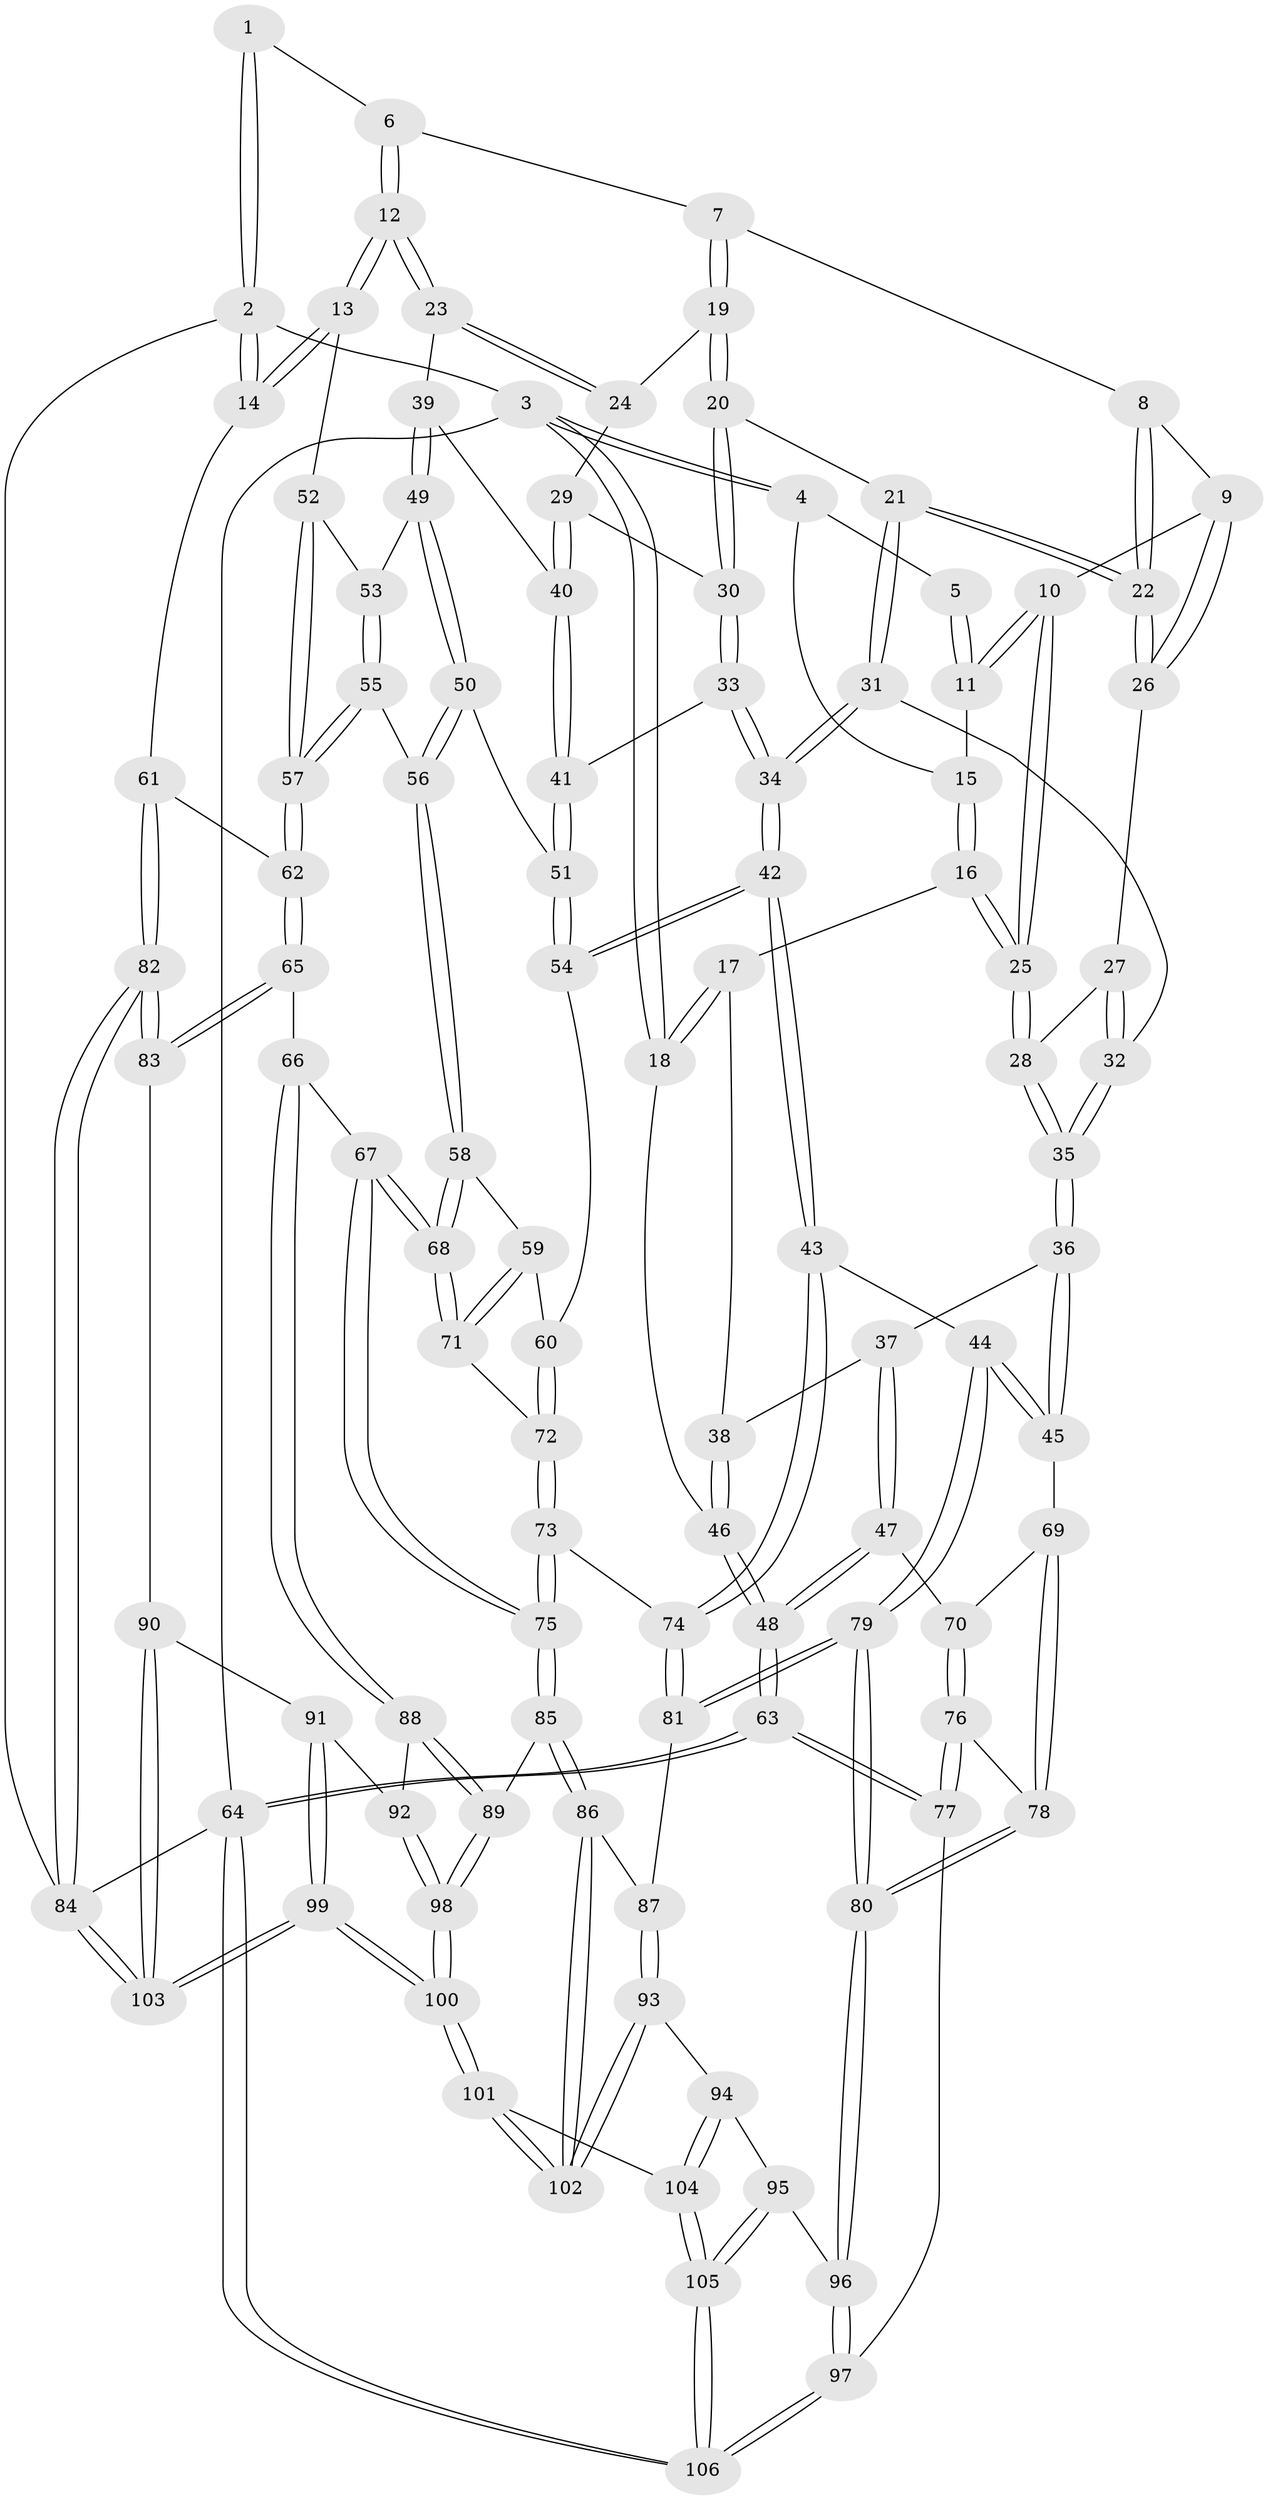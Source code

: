 // Generated by graph-tools (version 1.1) at 2025/51/03/09/25 03:51:05]
// undirected, 106 vertices, 262 edges
graph export_dot {
graph [start="1"]
  node [color=gray90,style=filled];
  1 [pos="+0.7266345890721991+0"];
  2 [pos="+1+0"];
  3 [pos="+0+0"];
  4 [pos="+0+0"];
  5 [pos="+0.4312850842677671+0"];
  6 [pos="+0.7276040634019469+0"];
  7 [pos="+0.7182864420826608+0"];
  8 [pos="+0.6335426509344221+0.011217309084926705"];
  9 [pos="+0.4197333928647377+0.0810716418918266"];
  10 [pos="+0.4046882550008716+0.06762848326838765"];
  11 [pos="+0.4040027056296485+0.06454524567040994"];
  12 [pos="+1+0.21925754775179523"];
  13 [pos="+1+0.2345554922443785"];
  14 [pos="+1+0.22986930948048434"];
  15 [pos="+0.20398251211483223+0.04222492999070415"];
  16 [pos="+0.2138182388898651+0.18308189372411407"];
  17 [pos="+0.19254966051358122+0.1902323013817175"];
  18 [pos="+0+0.11469849954694124"];
  19 [pos="+0.7231847014775789+0"];
  20 [pos="+0.6206888270845522+0.20511653223397722"];
  21 [pos="+0.5290104367833588+0.18939556881466293"];
  22 [pos="+0.5033623467094283+0.1545524800602058"];
  23 [pos="+0.8974284161663654+0.22469875613785187"];
  24 [pos="+0.7928139054123654+0.12955947718841654"];
  25 [pos="+0.27164716424387886+0.2054153467758445"];
  26 [pos="+0.47439943322937983+0.13920590147876208"];
  27 [pos="+0.4183645148098534+0.20610301931252337"];
  28 [pos="+0.3011399671270477+0.2579594023249439"];
  29 [pos="+0.6696490888016307+0.24100385747799155"];
  30 [pos="+0.6513293167579681+0.2375986932121864"];
  31 [pos="+0.4989278594701757+0.274063315919666"];
  32 [pos="+0.4301847288447809+0.30217145068064954"];
  33 [pos="+0.6041343736806201+0.3413193254941628"];
  34 [pos="+0.5679863701252934+0.3727546493990336"];
  35 [pos="+0.33289707897378856+0.37123222135659056"];
  36 [pos="+0.3232946298199712+0.42720059302778113"];
  37 [pos="+0.1520009287225223+0.3336920506438009"];
  38 [pos="+0.13939593335838166+0.3148414256628845"];
  39 [pos="+0.8181180259163867+0.2949097613835416"];
  40 [pos="+0.7231338682554302+0.2815201320734907"];
  41 [pos="+0.6940025251843018+0.3616603854812296"];
  42 [pos="+0.5468411234333511+0.4728047122992163"];
  43 [pos="+0.3928330646756488+0.5280181101761318"];
  44 [pos="+0.3485343988440049+0.5100272883120157"];
  45 [pos="+0.33441473081059875+0.5019961204440994"];
  46 [pos="+0+0.2797005684046594"];
  47 [pos="+0.02721213270572463+0.5331608921470807"];
  48 [pos="+0+0.5000756049296259"];
  49 [pos="+0.8105334103274013+0.3599324999755244"];
  50 [pos="+0.7627267566830972+0.44013295835787614"];
  51 [pos="+0.7208622037436926+0.4281107841841003"];
  52 [pos="+0.9234625813033056+0.41378451711900965"];
  53 [pos="+0.8996753091626275+0.413030825950646"];
  54 [pos="+0.5545386085331618+0.4754563095731691"];
  55 [pos="+0.7978567364348383+0.5019061228134579"];
  56 [pos="+0.7917409179756697+0.5009650227336773"];
  57 [pos="+0.9124149526410461+0.5481679820938425"];
  58 [pos="+0.7724881126167792+0.5290236177105758"];
  59 [pos="+0.6595076655654216+0.5482217339313034"];
  60 [pos="+0.600810540894456+0.5222298735833325"];
  61 [pos="+1+0.5029190934194632"];
  62 [pos="+0.9308829834346217+0.5659400899042991"];
  63 [pos="+0+0.936443120476367"];
  64 [pos="+0+1"];
  65 [pos="+0.8817132082215282+0.7101158720601665"];
  66 [pos="+0.8174665784915496+0.7249037612438246"];
  67 [pos="+0.7593580493937944+0.707215061708621"];
  68 [pos="+0.7562087902991446+0.6980317534421963"];
  69 [pos="+0.32393333062391666+0.5062527180130058"];
  70 [pos="+0.03552133897308463+0.5361787576678404"];
  71 [pos="+0.692479328662103+0.6411201986612416"];
  72 [pos="+0.6144393919972632+0.6275717337352164"];
  73 [pos="+0.5595820223094833+0.6935516510289434"];
  74 [pos="+0.45348351450265106+0.6664438609090915"];
  75 [pos="+0.6544647340241837+0.7764012113779062"];
  76 [pos="+0.14211003333608424+0.7724555134372876"];
  77 [pos="+0+0.859067651162338"];
  78 [pos="+0.16896124646890728+0.7777214680967496"];
  79 [pos="+0.27911340662248973+0.8176101194747779"];
  80 [pos="+0.2470769483905078+0.8400000765039966"];
  81 [pos="+0.4294034443722502+0.762716096094248"];
  82 [pos="+1+0.7491379345577682"];
  83 [pos="+0.9558085377894403+0.75411965524527"];
  84 [pos="+1+1"];
  85 [pos="+0.6395196162136842+0.8257431982498072"];
  86 [pos="+0.582344405698922+0.8634713320355918"];
  87 [pos="+0.431633592656555+0.766848256441408"];
  88 [pos="+0.8192624058909179+0.8649198031920774"];
  89 [pos="+0.6953078717539565+0.8844096832541267"];
  90 [pos="+0.9329553243228526+0.8961165128016776"];
  91 [pos="+0.8434152326497133+0.8832938743962097"];
  92 [pos="+0.8196523275916172+0.8655659666582752"];
  93 [pos="+0.4300855635108712+0.9000789083521703"];
  94 [pos="+0.41794855455351143+0.9164176616270373"];
  95 [pos="+0.34040410004360544+0.9155144875262662"];
  96 [pos="+0.25222103049943834+0.874599731281437"];
  97 [pos="+0.20546605926232356+0.9817378201420784"];
  98 [pos="+0.7318128123932729+1"];
  99 [pos="+0.8211847237954722+1"];
  100 [pos="+0.7384920710648927+1"];
  101 [pos="+0.5595555329253663+1"];
  102 [pos="+0.5667976831684554+0.8953823337298973"];
  103 [pos="+1+1"];
  104 [pos="+0.5191090923080883+1"];
  105 [pos="+0.39302079624560754+1"];
  106 [pos="+0.17336761184220656+1"];
  1 -- 2;
  1 -- 2;
  1 -- 6;
  2 -- 3;
  2 -- 14;
  2 -- 14;
  2 -- 84;
  3 -- 4;
  3 -- 4;
  3 -- 18;
  3 -- 18;
  3 -- 64;
  4 -- 5;
  4 -- 15;
  5 -- 11;
  5 -- 11;
  6 -- 7;
  6 -- 12;
  6 -- 12;
  7 -- 8;
  7 -- 19;
  7 -- 19;
  8 -- 9;
  8 -- 22;
  8 -- 22;
  9 -- 10;
  9 -- 26;
  9 -- 26;
  10 -- 11;
  10 -- 11;
  10 -- 25;
  10 -- 25;
  11 -- 15;
  12 -- 13;
  12 -- 13;
  12 -- 23;
  12 -- 23;
  13 -- 14;
  13 -- 14;
  13 -- 52;
  14 -- 61;
  15 -- 16;
  15 -- 16;
  16 -- 17;
  16 -- 25;
  16 -- 25;
  17 -- 18;
  17 -- 18;
  17 -- 38;
  18 -- 46;
  19 -- 20;
  19 -- 20;
  19 -- 24;
  20 -- 21;
  20 -- 30;
  20 -- 30;
  21 -- 22;
  21 -- 22;
  21 -- 31;
  21 -- 31;
  22 -- 26;
  22 -- 26;
  23 -- 24;
  23 -- 24;
  23 -- 39;
  24 -- 29;
  25 -- 28;
  25 -- 28;
  26 -- 27;
  27 -- 28;
  27 -- 32;
  27 -- 32;
  28 -- 35;
  28 -- 35;
  29 -- 30;
  29 -- 40;
  29 -- 40;
  30 -- 33;
  30 -- 33;
  31 -- 32;
  31 -- 34;
  31 -- 34;
  32 -- 35;
  32 -- 35;
  33 -- 34;
  33 -- 34;
  33 -- 41;
  34 -- 42;
  34 -- 42;
  35 -- 36;
  35 -- 36;
  36 -- 37;
  36 -- 45;
  36 -- 45;
  37 -- 38;
  37 -- 47;
  37 -- 47;
  38 -- 46;
  38 -- 46;
  39 -- 40;
  39 -- 49;
  39 -- 49;
  40 -- 41;
  40 -- 41;
  41 -- 51;
  41 -- 51;
  42 -- 43;
  42 -- 43;
  42 -- 54;
  42 -- 54;
  43 -- 44;
  43 -- 74;
  43 -- 74;
  44 -- 45;
  44 -- 45;
  44 -- 79;
  44 -- 79;
  45 -- 69;
  46 -- 48;
  46 -- 48;
  47 -- 48;
  47 -- 48;
  47 -- 70;
  48 -- 63;
  48 -- 63;
  49 -- 50;
  49 -- 50;
  49 -- 53;
  50 -- 51;
  50 -- 56;
  50 -- 56;
  51 -- 54;
  51 -- 54;
  52 -- 53;
  52 -- 57;
  52 -- 57;
  53 -- 55;
  53 -- 55;
  54 -- 60;
  55 -- 56;
  55 -- 57;
  55 -- 57;
  56 -- 58;
  56 -- 58;
  57 -- 62;
  57 -- 62;
  58 -- 59;
  58 -- 68;
  58 -- 68;
  59 -- 60;
  59 -- 71;
  59 -- 71;
  60 -- 72;
  60 -- 72;
  61 -- 62;
  61 -- 82;
  61 -- 82;
  62 -- 65;
  62 -- 65;
  63 -- 64;
  63 -- 64;
  63 -- 77;
  63 -- 77;
  64 -- 106;
  64 -- 106;
  64 -- 84;
  65 -- 66;
  65 -- 83;
  65 -- 83;
  66 -- 67;
  66 -- 88;
  66 -- 88;
  67 -- 68;
  67 -- 68;
  67 -- 75;
  67 -- 75;
  68 -- 71;
  68 -- 71;
  69 -- 70;
  69 -- 78;
  69 -- 78;
  70 -- 76;
  70 -- 76;
  71 -- 72;
  72 -- 73;
  72 -- 73;
  73 -- 74;
  73 -- 75;
  73 -- 75;
  74 -- 81;
  74 -- 81;
  75 -- 85;
  75 -- 85;
  76 -- 77;
  76 -- 77;
  76 -- 78;
  77 -- 97;
  78 -- 80;
  78 -- 80;
  79 -- 80;
  79 -- 80;
  79 -- 81;
  79 -- 81;
  80 -- 96;
  80 -- 96;
  81 -- 87;
  82 -- 83;
  82 -- 83;
  82 -- 84;
  82 -- 84;
  83 -- 90;
  84 -- 103;
  84 -- 103;
  85 -- 86;
  85 -- 86;
  85 -- 89;
  86 -- 87;
  86 -- 102;
  86 -- 102;
  87 -- 93;
  87 -- 93;
  88 -- 89;
  88 -- 89;
  88 -- 92;
  89 -- 98;
  89 -- 98;
  90 -- 91;
  90 -- 103;
  90 -- 103;
  91 -- 92;
  91 -- 99;
  91 -- 99;
  92 -- 98;
  92 -- 98;
  93 -- 94;
  93 -- 102;
  93 -- 102;
  94 -- 95;
  94 -- 104;
  94 -- 104;
  95 -- 96;
  95 -- 105;
  95 -- 105;
  96 -- 97;
  96 -- 97;
  97 -- 106;
  97 -- 106;
  98 -- 100;
  98 -- 100;
  99 -- 100;
  99 -- 100;
  99 -- 103;
  99 -- 103;
  100 -- 101;
  100 -- 101;
  101 -- 102;
  101 -- 102;
  101 -- 104;
  104 -- 105;
  104 -- 105;
  105 -- 106;
  105 -- 106;
}
